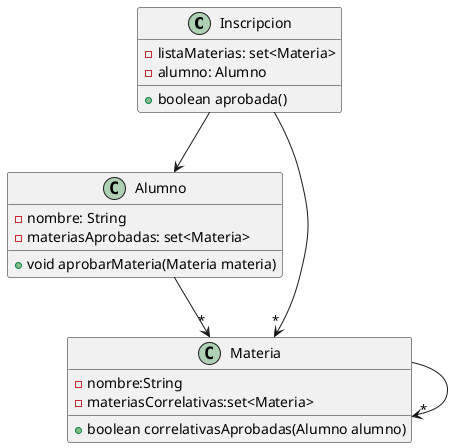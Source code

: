 @startuml

class Inscripcion{
    -listaMaterias: set<Materia>
    -alumno: Alumno
    +boolean aprobada()
}

class Alumno{
    -nombre: String
    -materiasAprobadas: set<Materia>
    +void aprobarMateria(Materia materia)
}

class Materia{
    -nombre:String
    -materiasCorrelativas:set<Materia>
    +boolean correlativasAprobadas(Alumno alumno)
}

Inscripcion --> "*" Materia
Inscripcion --> Alumno
Alumno --> "*" Materia
Materia -->"*" Materia







@enduml








